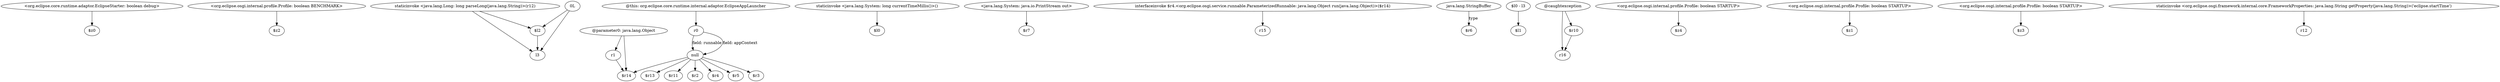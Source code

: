 digraph g {
0[label="<org.eclipse.core.runtime.adaptor.EclipseStarter: boolean debug>"]
1[label="$z0"]
0->1[label=""]
2[label="<org.eclipse.osgi.internal.profile.Profile: boolean BENCHMARK>"]
3[label="$z2"]
2->3[label=""]
4[label="staticinvoke <java.lang.Long: long parseLong(java.lang.String)>(r12)"]
5[label="l3"]
4->5[label=""]
6[label="@parameter0: java.lang.Object"]
7[label="r1"]
6->7[label=""]
8[label="r0"]
9[label="null"]
8->9[label="field: runnable"]
8->9[label="field: appContext"]
10[label="$r13"]
9->10[label=""]
11[label="staticinvoke <java.lang.System: long currentTimeMillis()>()"]
12[label="$l0"]
11->12[label=""]
13[label="0L"]
13->5[label=""]
14[label="$r11"]
9->14[label=""]
15[label="$r2"]
9->15[label=""]
16[label="<java.lang.System: java.io.PrintStream out>"]
17[label="$r7"]
16->17[label=""]
18[label="interfaceinvoke $r4.<org.eclipse.osgi.service.runnable.ParameterizedRunnable: java.lang.Object run(java.lang.Object)>($r14)"]
19[label="r15"]
18->19[label=""]
20[label="$r4"]
9->20[label=""]
21[label="java.lang.StringBuffer"]
22[label="$r6"]
21->22[label="type"]
23[label="$r14"]
9->23[label=""]
24[label="@this: org.eclipse.core.runtime.internal.adaptor.EclipseAppLauncher"]
24->8[label=""]
25[label="$l0 - l3"]
26[label="$l1"]
25->26[label=""]
27[label="@caughtexception"]
28[label="r16"]
27->28[label=""]
29[label="<org.eclipse.osgi.internal.profile.Profile: boolean STARTUP>"]
30[label="$z4"]
29->30[label=""]
31[label="<org.eclipse.osgi.internal.profile.Profile: boolean STARTUP>"]
32[label="$z1"]
31->32[label=""]
7->23[label=""]
33[label="$r10"]
27->33[label=""]
33->28[label=""]
34[label="$r5"]
9->34[label=""]
6->23[label=""]
35[label="$l2"]
35->5[label=""]
36[label="$r3"]
9->36[label=""]
37[label="<org.eclipse.osgi.internal.profile.Profile: boolean STARTUP>"]
38[label="$z3"]
37->38[label=""]
4->35[label=""]
39[label="staticinvoke <org.eclipse.osgi.framework.internal.core.FrameworkProperties: java.lang.String getProperty(java.lang.String)>('eclipse.startTime')"]
40[label="r12"]
39->40[label=""]
13->35[label=""]
}